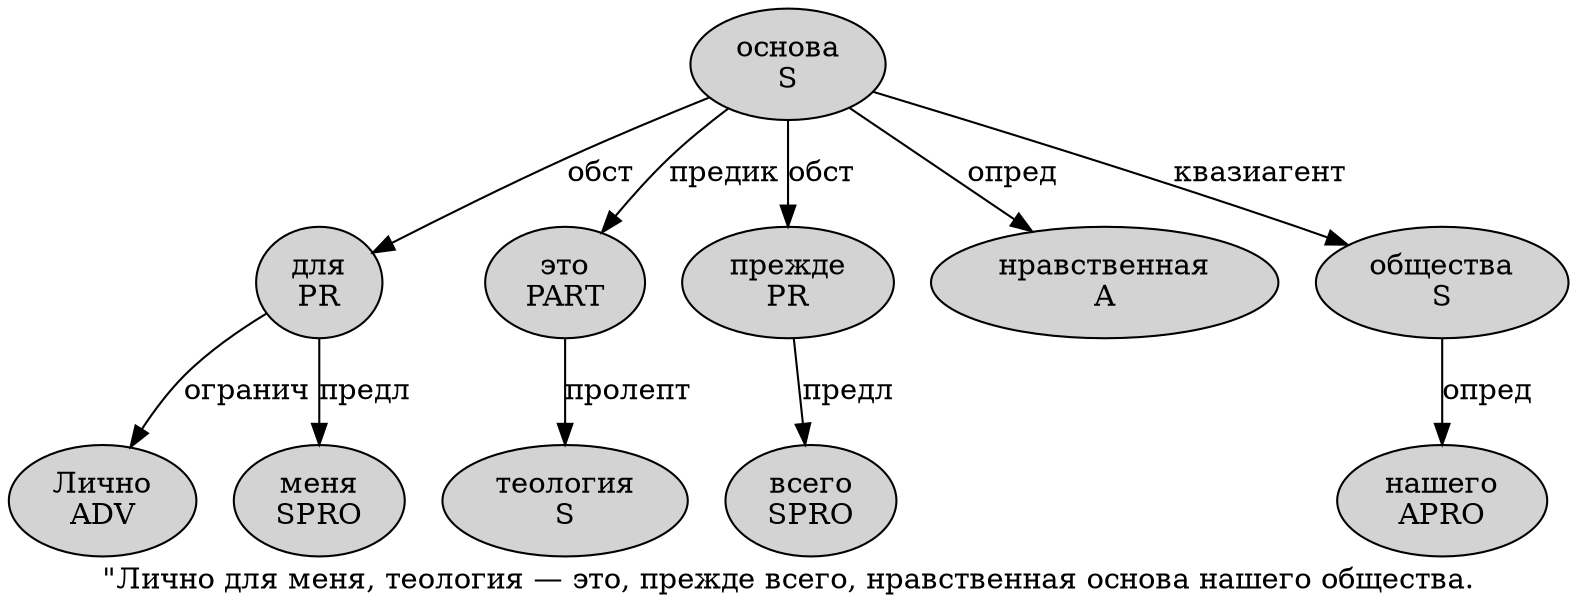 digraph SENTENCE_861 {
	graph [label="\"Лично для меня, теология — это, прежде всего, нравственная основа нашего общества."]
	node [style=filled]
		1 [label="Лично
ADV" color="" fillcolor=lightgray penwidth=1 shape=ellipse]
		2 [label="для
PR" color="" fillcolor=lightgray penwidth=1 shape=ellipse]
		3 [label="меня
SPRO" color="" fillcolor=lightgray penwidth=1 shape=ellipse]
		5 [label="теология
S" color="" fillcolor=lightgray penwidth=1 shape=ellipse]
		7 [label="это
PART" color="" fillcolor=lightgray penwidth=1 shape=ellipse]
		9 [label="прежде
PR" color="" fillcolor=lightgray penwidth=1 shape=ellipse]
		10 [label="всего
SPRO" color="" fillcolor=lightgray penwidth=1 shape=ellipse]
		12 [label="нравственная
A" color="" fillcolor=lightgray penwidth=1 shape=ellipse]
		13 [label="основа
S" color="" fillcolor=lightgray penwidth=1 shape=ellipse]
		14 [label="нашего
APRO" color="" fillcolor=lightgray penwidth=1 shape=ellipse]
		15 [label="общества
S" color="" fillcolor=lightgray penwidth=1 shape=ellipse]
			7 -> 5 [label="пролепт"]
			2 -> 1 [label="огранич"]
			2 -> 3 [label="предл"]
			9 -> 10 [label="предл"]
			15 -> 14 [label="опред"]
			13 -> 2 [label="обст"]
			13 -> 7 [label="предик"]
			13 -> 9 [label="обст"]
			13 -> 12 [label="опред"]
			13 -> 15 [label="квазиагент"]
}